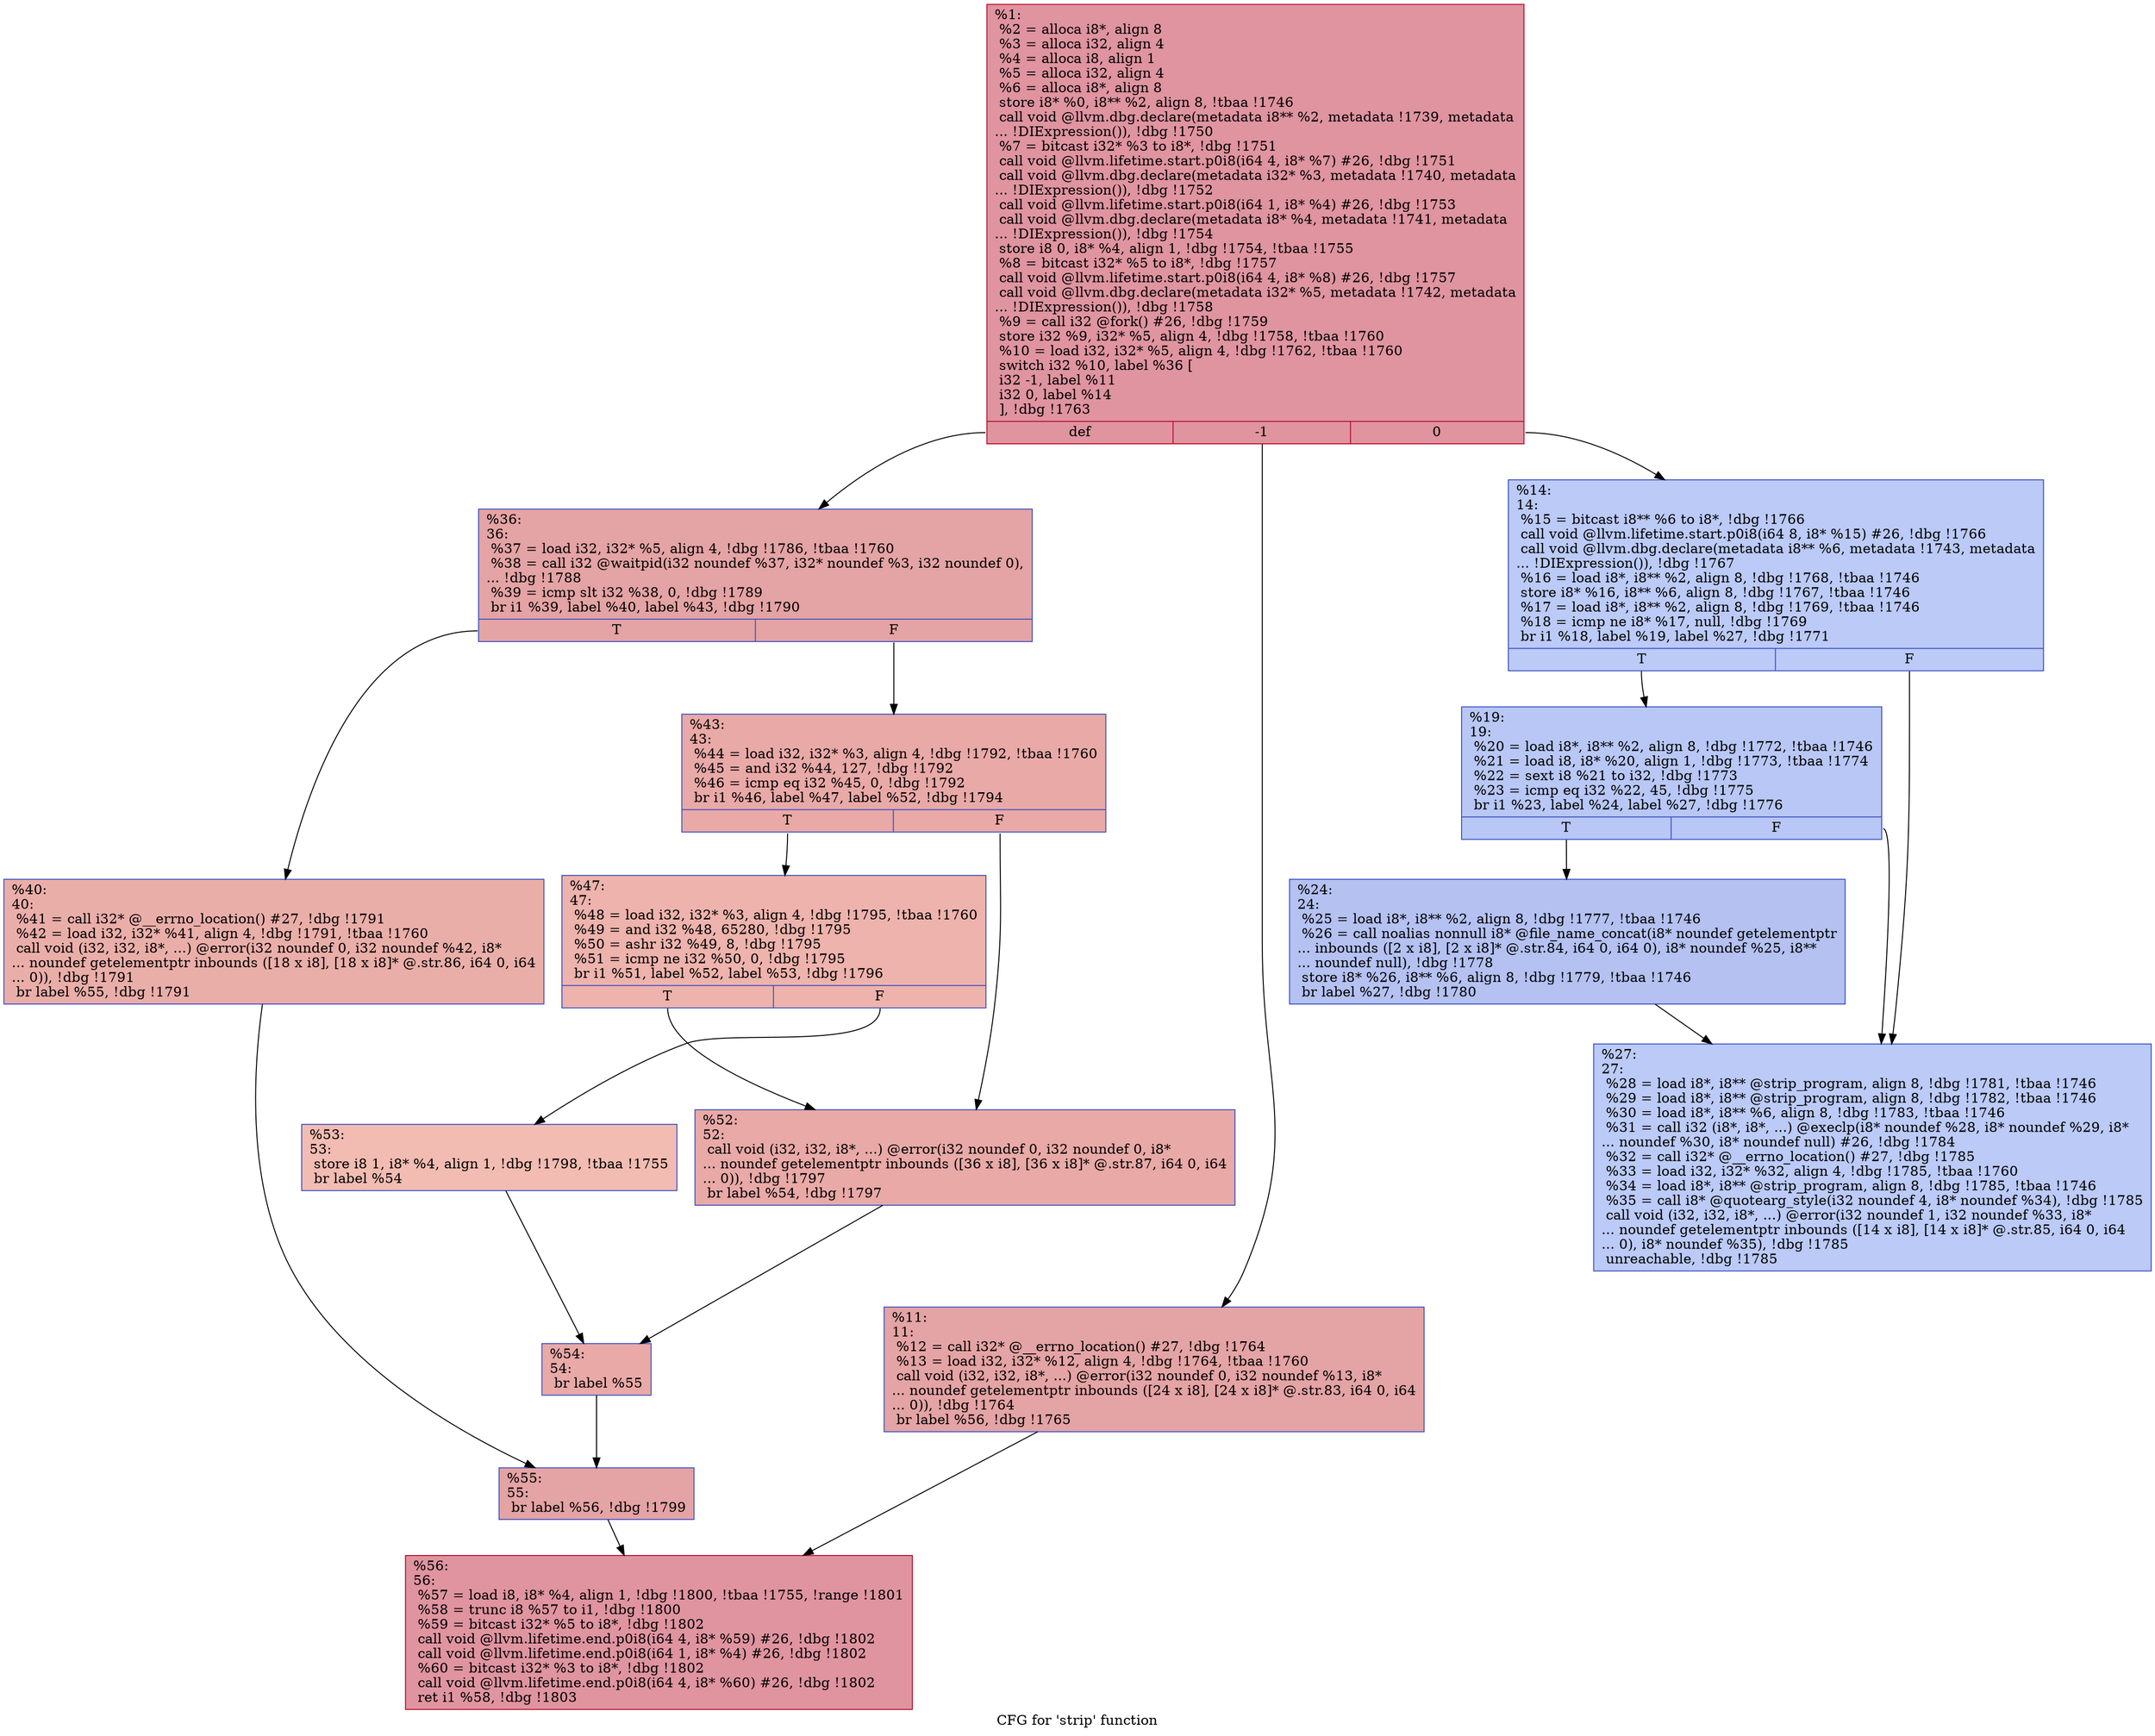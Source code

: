 digraph "CFG for 'strip' function" {
	label="CFG for 'strip' function";

	Node0x16eb4e0 [shape=record,color="#b70d28ff", style=filled, fillcolor="#b70d2870",label="{%1:\l  %2 = alloca i8*, align 8\l  %3 = alloca i32, align 4\l  %4 = alloca i8, align 1\l  %5 = alloca i32, align 4\l  %6 = alloca i8*, align 8\l  store i8* %0, i8** %2, align 8, !tbaa !1746\l  call void @llvm.dbg.declare(metadata i8** %2, metadata !1739, metadata\l... !DIExpression()), !dbg !1750\l  %7 = bitcast i32* %3 to i8*, !dbg !1751\l  call void @llvm.lifetime.start.p0i8(i64 4, i8* %7) #26, !dbg !1751\l  call void @llvm.dbg.declare(metadata i32* %3, metadata !1740, metadata\l... !DIExpression()), !dbg !1752\l  call void @llvm.lifetime.start.p0i8(i64 1, i8* %4) #26, !dbg !1753\l  call void @llvm.dbg.declare(metadata i8* %4, metadata !1741, metadata\l... !DIExpression()), !dbg !1754\l  store i8 0, i8* %4, align 1, !dbg !1754, !tbaa !1755\l  %8 = bitcast i32* %5 to i8*, !dbg !1757\l  call void @llvm.lifetime.start.p0i8(i64 4, i8* %8) #26, !dbg !1757\l  call void @llvm.dbg.declare(metadata i32* %5, metadata !1742, metadata\l... !DIExpression()), !dbg !1758\l  %9 = call i32 @fork() #26, !dbg !1759\l  store i32 %9, i32* %5, align 4, !dbg !1758, !tbaa !1760\l  %10 = load i32, i32* %5, align 4, !dbg !1762, !tbaa !1760\l  switch i32 %10, label %36 [\l    i32 -1, label %11\l    i32 0, label %14\l  ], !dbg !1763\l|{<s0>def|<s1>-1|<s2>0}}"];
	Node0x16eb4e0:s0 -> Node0x16eddf0;
	Node0x16eb4e0:s1 -> Node0x16edc60;
	Node0x16eb4e0:s2 -> Node0x16edcb0;
	Node0x16edc60 [shape=record,color="#3d50c3ff", style=filled, fillcolor="#c32e3170",label="{%11:\l11:                                               \l  %12 = call i32* @__errno_location() #27, !dbg !1764\l  %13 = load i32, i32* %12, align 4, !dbg !1764, !tbaa !1760\l  call void (i32, i32, i8*, ...) @error(i32 noundef 0, i32 noundef %13, i8*\l... noundef getelementptr inbounds ([24 x i8], [24 x i8]* @.str.83, i64 0, i64\l... 0)), !dbg !1764\l  br label %56, !dbg !1765\l}"];
	Node0x16edc60 -> Node0x16ee070;
	Node0x16edcb0 [shape=record,color="#3d50c3ff", style=filled, fillcolor="#6687ed70",label="{%14:\l14:                                               \l  %15 = bitcast i8** %6 to i8*, !dbg !1766\l  call void @llvm.lifetime.start.p0i8(i64 8, i8* %15) #26, !dbg !1766\l  call void @llvm.dbg.declare(metadata i8** %6, metadata !1743, metadata\l... !DIExpression()), !dbg !1767\l  %16 = load i8*, i8** %2, align 8, !dbg !1768, !tbaa !1746\l  store i8* %16, i8** %6, align 8, !dbg !1767, !tbaa !1746\l  %17 = load i8*, i8** %2, align 8, !dbg !1769, !tbaa !1746\l  %18 = icmp ne i8* %17, null, !dbg !1769\l  br i1 %18, label %19, label %27, !dbg !1771\l|{<s0>T|<s1>F}}"];
	Node0x16edcb0:s0 -> Node0x16edd00;
	Node0x16edcb0:s1 -> Node0x16edda0;
	Node0x16edd00 [shape=record,color="#3d50c3ff", style=filled, fillcolor="#5f7fe870",label="{%19:\l19:                                               \l  %20 = load i8*, i8** %2, align 8, !dbg !1772, !tbaa !1746\l  %21 = load i8, i8* %20, align 1, !dbg !1773, !tbaa !1774\l  %22 = sext i8 %21 to i32, !dbg !1773\l  %23 = icmp eq i32 %22, 45, !dbg !1775\l  br i1 %23, label %24, label %27, !dbg !1776\l|{<s0>T|<s1>F}}"];
	Node0x16edd00:s0 -> Node0x16edd50;
	Node0x16edd00:s1 -> Node0x16edda0;
	Node0x16edd50 [shape=record,color="#3d50c3ff", style=filled, fillcolor="#5572df70",label="{%24:\l24:                                               \l  %25 = load i8*, i8** %2, align 8, !dbg !1777, !tbaa !1746\l  %26 = call noalias nonnull i8* @file_name_concat(i8* noundef getelementptr\l... inbounds ([2 x i8], [2 x i8]* @.str.84, i64 0, i64 0), i8* noundef %25, i8**\l... noundef null), !dbg !1778\l  store i8* %26, i8** %6, align 8, !dbg !1779, !tbaa !1746\l  br label %27, !dbg !1780\l}"];
	Node0x16edd50 -> Node0x16edda0;
	Node0x16edda0 [shape=record,color="#3d50c3ff", style=filled, fillcolor="#6687ed70",label="{%27:\l27:                                               \l  %28 = load i8*, i8** @strip_program, align 8, !dbg !1781, !tbaa !1746\l  %29 = load i8*, i8** @strip_program, align 8, !dbg !1782, !tbaa !1746\l  %30 = load i8*, i8** %6, align 8, !dbg !1783, !tbaa !1746\l  %31 = call i32 (i8*, i8*, ...) @execlp(i8* noundef %28, i8* noundef %29, i8*\l... noundef %30, i8* noundef null) #26, !dbg !1784\l  %32 = call i32* @__errno_location() #27, !dbg !1785\l  %33 = load i32, i32* %32, align 4, !dbg !1785, !tbaa !1760\l  %34 = load i8*, i8** @strip_program, align 8, !dbg !1785, !tbaa !1746\l  %35 = call i8* @quotearg_style(i32 noundef 4, i8* noundef %34), !dbg !1785\l  call void (i32, i32, i8*, ...) @error(i32 noundef 1, i32 noundef %33, i8*\l... noundef getelementptr inbounds ([14 x i8], [14 x i8]* @.str.85, i64 0, i64\l... 0), i8* noundef %35), !dbg !1785\l  unreachable, !dbg !1785\l}"];
	Node0x16eddf0 [shape=record,color="#3d50c3ff", style=filled, fillcolor="#c32e3170",label="{%36:\l36:                                               \l  %37 = load i32, i32* %5, align 4, !dbg !1786, !tbaa !1760\l  %38 = call i32 @waitpid(i32 noundef %37, i32* noundef %3, i32 noundef 0),\l... !dbg !1788\l  %39 = icmp slt i32 %38, 0, !dbg !1789\l  br i1 %39, label %40, label %43, !dbg !1790\l|{<s0>T|<s1>F}}"];
	Node0x16eddf0:s0 -> Node0x16ede40;
	Node0x16eddf0:s1 -> Node0x16ede90;
	Node0x16ede40 [shape=record,color="#3d50c3ff", style=filled, fillcolor="#d0473d70",label="{%40:\l40:                                               \l  %41 = call i32* @__errno_location() #27, !dbg !1791\l  %42 = load i32, i32* %41, align 4, !dbg !1791, !tbaa !1760\l  call void (i32, i32, i8*, ...) @error(i32 noundef 0, i32 noundef %42, i8*\l... noundef getelementptr inbounds ([18 x i8], [18 x i8]* @.str.86, i64 0, i64\l... 0)), !dbg !1791\l  br label %55, !dbg !1791\l}"];
	Node0x16ede40 -> Node0x16ee020;
	Node0x16ede90 [shape=record,color="#3d50c3ff", style=filled, fillcolor="#ca3b3770",label="{%43:\l43:                                               \l  %44 = load i32, i32* %3, align 4, !dbg !1792, !tbaa !1760\l  %45 = and i32 %44, 127, !dbg !1792\l  %46 = icmp eq i32 %45, 0, !dbg !1792\l  br i1 %46, label %47, label %52, !dbg !1794\l|{<s0>T|<s1>F}}"];
	Node0x16ede90:s0 -> Node0x16edee0;
	Node0x16ede90:s1 -> Node0x16edf30;
	Node0x16edee0 [shape=record,color="#3d50c3ff", style=filled, fillcolor="#d6524470",label="{%47:\l47:                                               \l  %48 = load i32, i32* %3, align 4, !dbg !1795, !tbaa !1760\l  %49 = and i32 %48, 65280, !dbg !1795\l  %50 = ashr i32 %49, 8, !dbg !1795\l  %51 = icmp ne i32 %50, 0, !dbg !1795\l  br i1 %51, label %52, label %53, !dbg !1796\l|{<s0>T|<s1>F}}"];
	Node0x16edee0:s0 -> Node0x16edf30;
	Node0x16edee0:s1 -> Node0x16edf80;
	Node0x16edf30 [shape=record,color="#3d50c3ff", style=filled, fillcolor="#ca3b3770",label="{%52:\l52:                                               \l  call void (i32, i32, i8*, ...) @error(i32 noundef 0, i32 noundef 0, i8*\l... noundef getelementptr inbounds ([36 x i8], [36 x i8]* @.str.87, i64 0, i64\l... 0)), !dbg !1797\l  br label %54, !dbg !1797\l}"];
	Node0x16edf30 -> Node0x16edfd0;
	Node0x16edf80 [shape=record,color="#3d50c3ff", style=filled, fillcolor="#e1675170",label="{%53:\l53:                                               \l  store i8 1, i8* %4, align 1, !dbg !1798, !tbaa !1755\l  br label %54\l}"];
	Node0x16edf80 -> Node0x16edfd0;
	Node0x16edfd0 [shape=record,color="#3d50c3ff", style=filled, fillcolor="#ca3b3770",label="{%54:\l54:                                               \l  br label %55\l}"];
	Node0x16edfd0 -> Node0x16ee020;
	Node0x16ee020 [shape=record,color="#3d50c3ff", style=filled, fillcolor="#c32e3170",label="{%55:\l55:                                               \l  br label %56, !dbg !1799\l}"];
	Node0x16ee020 -> Node0x16ee070;
	Node0x16ee070 [shape=record,color="#b70d28ff", style=filled, fillcolor="#b70d2870",label="{%56:\l56:                                               \l  %57 = load i8, i8* %4, align 1, !dbg !1800, !tbaa !1755, !range !1801\l  %58 = trunc i8 %57 to i1, !dbg !1800\l  %59 = bitcast i32* %5 to i8*, !dbg !1802\l  call void @llvm.lifetime.end.p0i8(i64 4, i8* %59) #26, !dbg !1802\l  call void @llvm.lifetime.end.p0i8(i64 1, i8* %4) #26, !dbg !1802\l  %60 = bitcast i32* %3 to i8*, !dbg !1802\l  call void @llvm.lifetime.end.p0i8(i64 4, i8* %60) #26, !dbg !1802\l  ret i1 %58, !dbg !1803\l}"];
}
